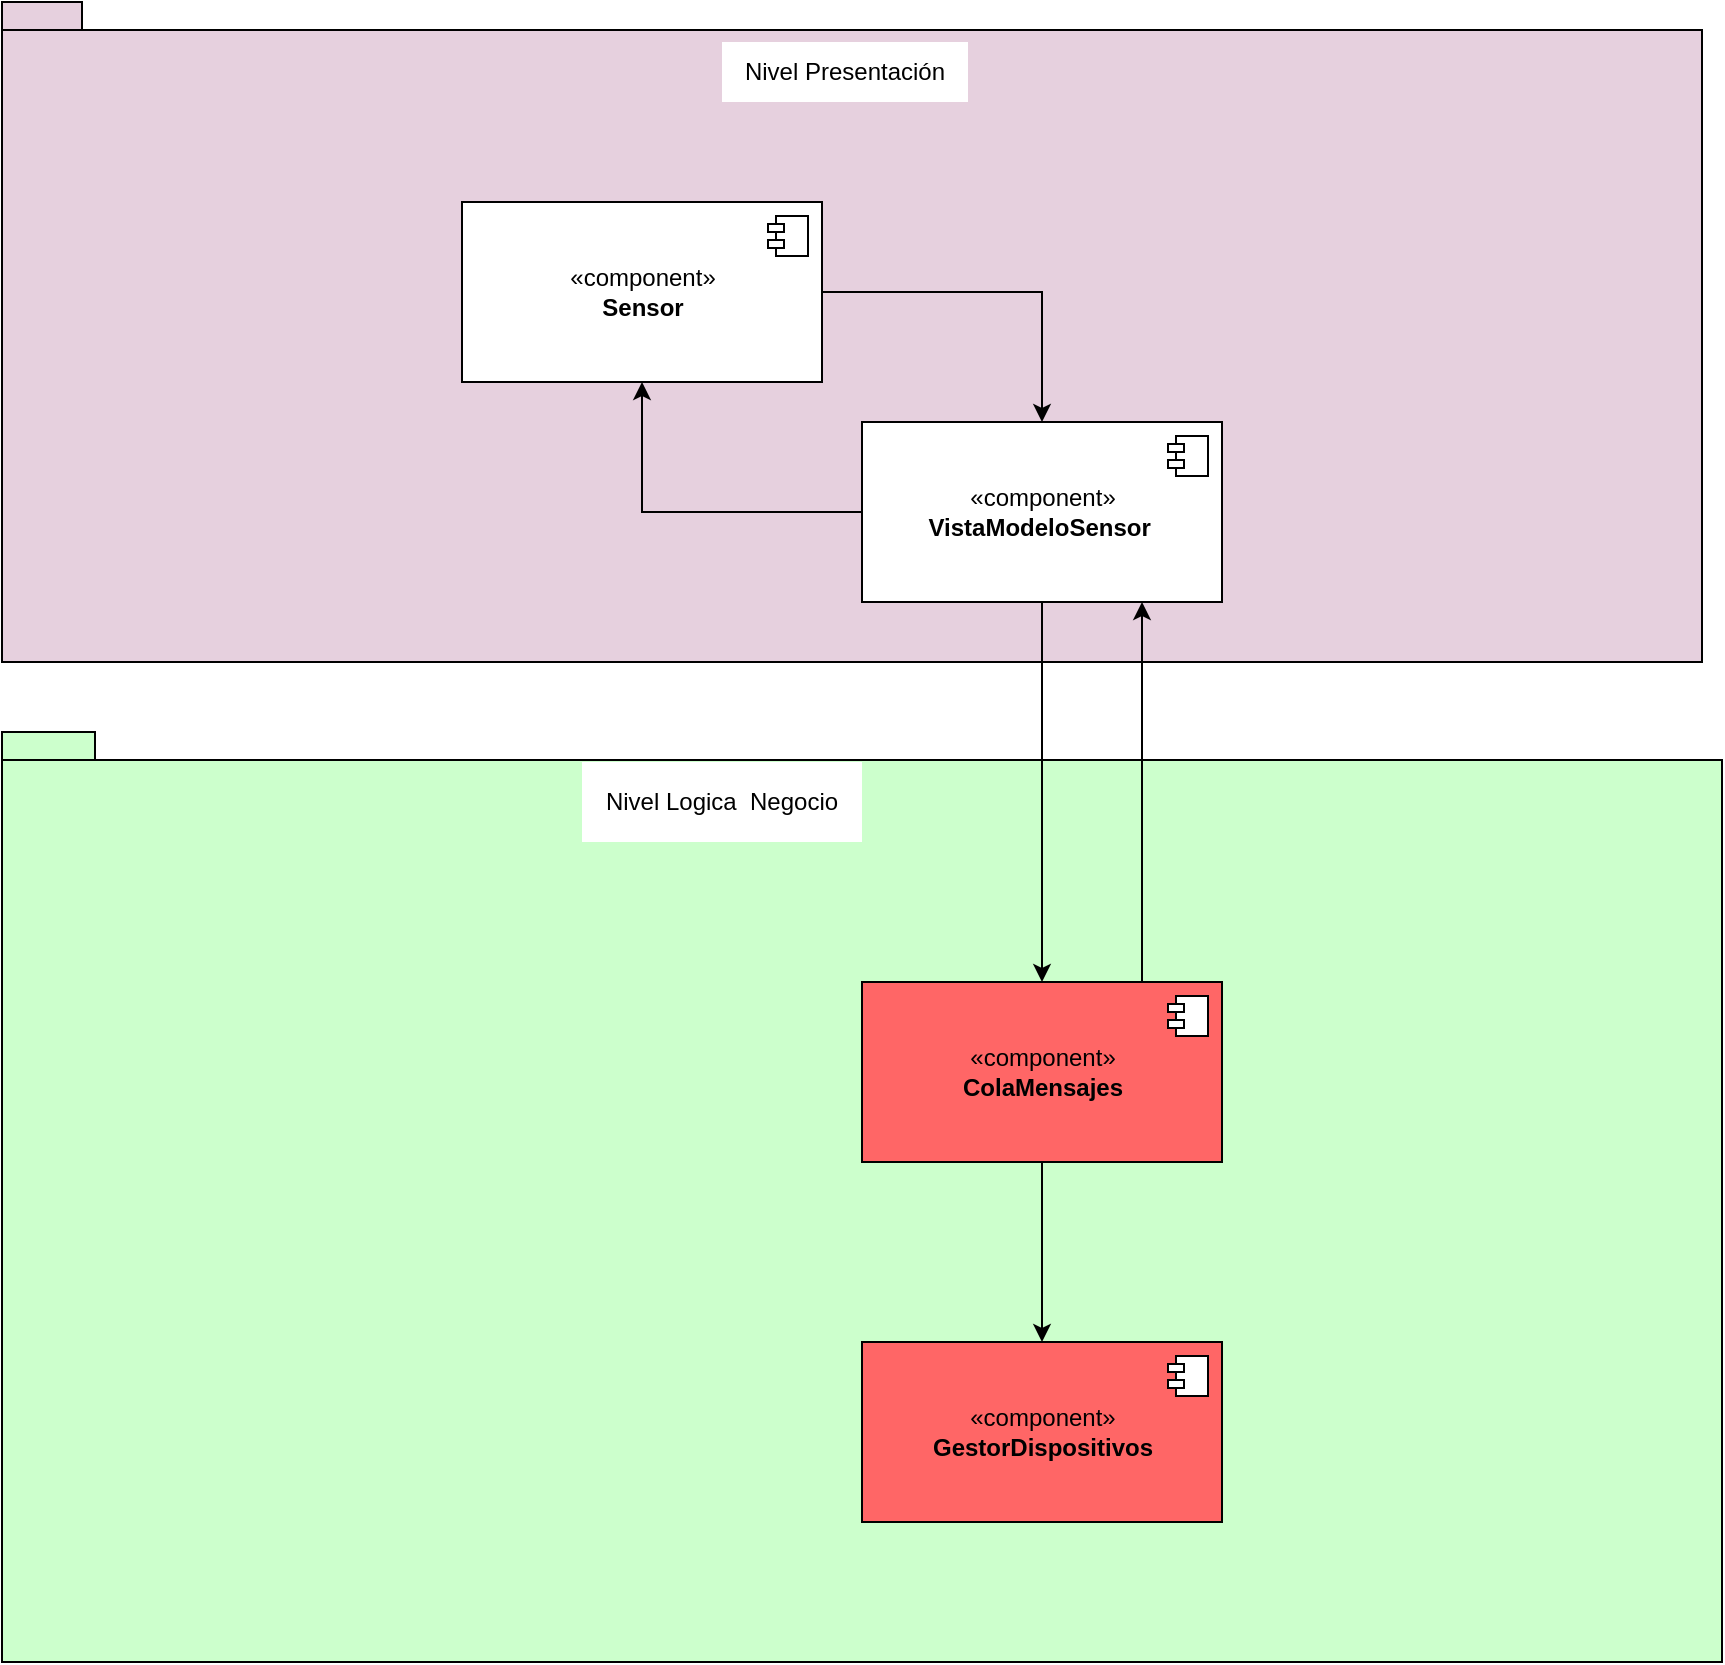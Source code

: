 <mxfile version="20.3.2" type="github"><diagram id="S012SjxtbeI51BMyCsFZ" name="Página-1"><mxGraphModel dx="2352" dy="3945" grid="1" gridSize="10" guides="1" tooltips="1" connect="1" arrows="1" fold="1" page="1" pageScale="1" pageWidth="1100" pageHeight="850" math="0" shadow="0"><root><mxCell id="0"/><mxCell id="1" parent="0"/><mxCell id="qbCZbkHDCFV08L8dFxu3-9" value="" style="shape=folder;fontStyle=1;spacingTop=10;tabWidth=40;tabHeight=14;tabPosition=left;html=1;fillColor=#CCFFCC;" parent="1" vertex="1"><mxGeometry x="-10" y="-1515" width="860" height="465" as="geometry"/></mxCell><mxCell id="qbCZbkHDCFV08L8dFxu3-1" value="" style="shape=folder;fontStyle=1;spacingTop=10;tabWidth=40;tabHeight=14;tabPosition=left;html=1;fillColor=#E6D0DE;" parent="1" vertex="1"><mxGeometry x="-10" y="-1880" width="850" height="330" as="geometry"/></mxCell><mxCell id="qbCZbkHDCFV08L8dFxu3-23" style="edgeStyle=orthogonalEdgeStyle;rounded=0;orthogonalLoop=1;jettySize=auto;html=1;" parent="1" source="qbCZbkHDCFV08L8dFxu3-6" target="qbCZbkHDCFV08L8dFxu3-21" edge="1"><mxGeometry relative="1" as="geometry"/></mxCell><mxCell id="qbCZbkHDCFV08L8dFxu3-6" value="«component»&lt;br&gt;&lt;b&gt;Sensor&lt;/b&gt;" style="html=1;dropTarget=0;" parent="1" vertex="1"><mxGeometry x="220" y="-1780" width="180" height="90" as="geometry"/></mxCell><mxCell id="qbCZbkHDCFV08L8dFxu3-7" value="" style="shape=module;jettyWidth=8;jettyHeight=4;" parent="qbCZbkHDCFV08L8dFxu3-6" vertex="1"><mxGeometry x="1" width="20" height="20" relative="1" as="geometry"><mxPoint x="-27" y="7" as="offset"/></mxGeometry></mxCell><mxCell id="qbCZbkHDCFV08L8dFxu3-8" value="Nivel Presentación" style="text;html=1;strokeColor=none;fillColor=#FFFFFF;align=center;verticalAlign=middle;whiteSpace=wrap;rounded=0;" parent="1" vertex="1"><mxGeometry x="350" y="-1860" width="123" height="30" as="geometry"/></mxCell><mxCell id="qbCZbkHDCFV08L8dFxu3-10" value="Nivel Logica &amp;nbsp;Negocio" style="text;html=1;strokeColor=none;fillColor=#FFFFFF;align=center;verticalAlign=middle;whiteSpace=wrap;rounded=0;" parent="1" vertex="1"><mxGeometry x="280" y="-1500" width="140" height="40" as="geometry"/></mxCell><mxCell id="qbCZbkHDCFV08L8dFxu3-19" style="edgeStyle=orthogonalEdgeStyle;rounded=0;orthogonalLoop=1;jettySize=auto;html=1;" parent="1" source="qbCZbkHDCFV08L8dFxu3-11" target="qbCZbkHDCFV08L8dFxu3-13" edge="1"><mxGeometry relative="1" as="geometry"/></mxCell><mxCell id="qbCZbkHDCFV08L8dFxu3-26" style="edgeStyle=orthogonalEdgeStyle;rounded=0;orthogonalLoop=1;jettySize=auto;html=1;" parent="1" source="qbCZbkHDCFV08L8dFxu3-11" target="qbCZbkHDCFV08L8dFxu3-21" edge="1"><mxGeometry relative="1" as="geometry"><Array as="points"><mxPoint x="560" y="-1480"/><mxPoint x="560" y="-1480"/></Array></mxGeometry></mxCell><mxCell id="qbCZbkHDCFV08L8dFxu3-11" value="«component»&lt;br&gt;&lt;b&gt;ColaMensajes&lt;/b&gt;" style="html=1;dropTarget=0;fillColor=#FF6666;" parent="1" vertex="1"><mxGeometry x="420" y="-1390" width="180" height="90" as="geometry"/></mxCell><mxCell id="qbCZbkHDCFV08L8dFxu3-12" value="" style="shape=module;jettyWidth=8;jettyHeight=4;" parent="qbCZbkHDCFV08L8dFxu3-11" vertex="1"><mxGeometry x="1" width="20" height="20" relative="1" as="geometry"><mxPoint x="-27" y="7" as="offset"/></mxGeometry></mxCell><mxCell id="qbCZbkHDCFV08L8dFxu3-13" value="«component»&lt;br&gt;&lt;b&gt;GestorDispositivos&lt;/b&gt;" style="html=1;dropTarget=0;fillColor=#FF6666;" parent="1" vertex="1"><mxGeometry x="420" y="-1210" width="180" height="90" as="geometry"/></mxCell><mxCell id="qbCZbkHDCFV08L8dFxu3-14" value="" style="shape=module;jettyWidth=8;jettyHeight=4;" parent="qbCZbkHDCFV08L8dFxu3-13" vertex="1"><mxGeometry x="1" width="20" height="20" relative="1" as="geometry"><mxPoint x="-27" y="7" as="offset"/></mxGeometry></mxCell><mxCell id="qbCZbkHDCFV08L8dFxu3-24" style="edgeStyle=orthogonalEdgeStyle;rounded=0;orthogonalLoop=1;jettySize=auto;html=1;" parent="1" source="qbCZbkHDCFV08L8dFxu3-21" target="qbCZbkHDCFV08L8dFxu3-11" edge="1"><mxGeometry relative="1" as="geometry"/></mxCell><mxCell id="qbCZbkHDCFV08L8dFxu3-25" style="edgeStyle=orthogonalEdgeStyle;rounded=0;orthogonalLoop=1;jettySize=auto;html=1;entryX=0.5;entryY=1;entryDx=0;entryDy=0;" parent="1" source="qbCZbkHDCFV08L8dFxu3-21" target="qbCZbkHDCFV08L8dFxu3-6" edge="1"><mxGeometry relative="1" as="geometry"/></mxCell><mxCell id="qbCZbkHDCFV08L8dFxu3-21" value="«component»&lt;br&gt;&lt;b&gt;VistaModeloSensor&amp;nbsp;&lt;/b&gt;" style="html=1;dropTarget=0;" parent="1" vertex="1"><mxGeometry x="420" y="-1670" width="180" height="90" as="geometry"/></mxCell><mxCell id="qbCZbkHDCFV08L8dFxu3-22" value="" style="shape=module;jettyWidth=8;jettyHeight=4;" parent="qbCZbkHDCFV08L8dFxu3-21" vertex="1"><mxGeometry x="1" width="20" height="20" relative="1" as="geometry"><mxPoint x="-27" y="7" as="offset"/></mxGeometry></mxCell></root></mxGraphModel></diagram></mxfile>